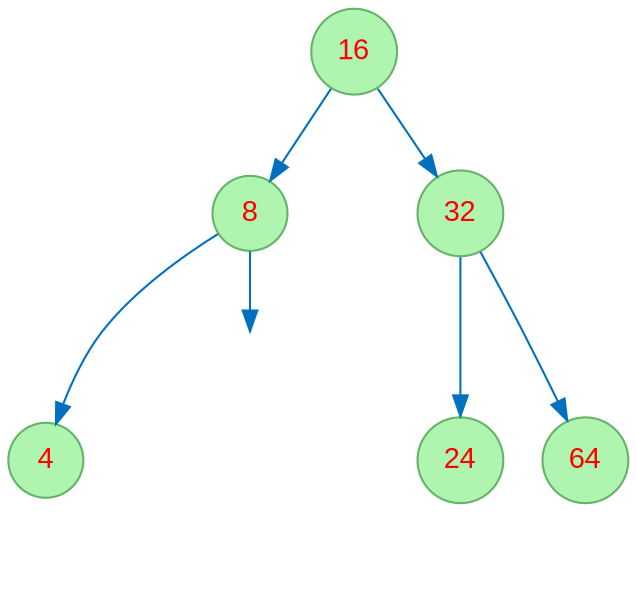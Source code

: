 digraph "tree4-trimmed" {
node [fontname="Arial", fontcolor=red, shape=circle, style=filled, color="#66B268", fillcolor="#AFF4AF" ];
edge [color = "#0070BF"];
1296064247 [label="16"];
1296064247 -> 1637070917;
1637070917 [label="8"];
1637070917 -> 780237624;
780237624 [label="4"];
l1637070917 [style=invis];
1637070917 -> l1637070917;
1296064247 -> 1066516207;
1066516207 [label="32"];
1066516207 -> 443308702;
443308702 [label="24"];
1066516207 -> 396180261;
396180261 [label="64"];
}
